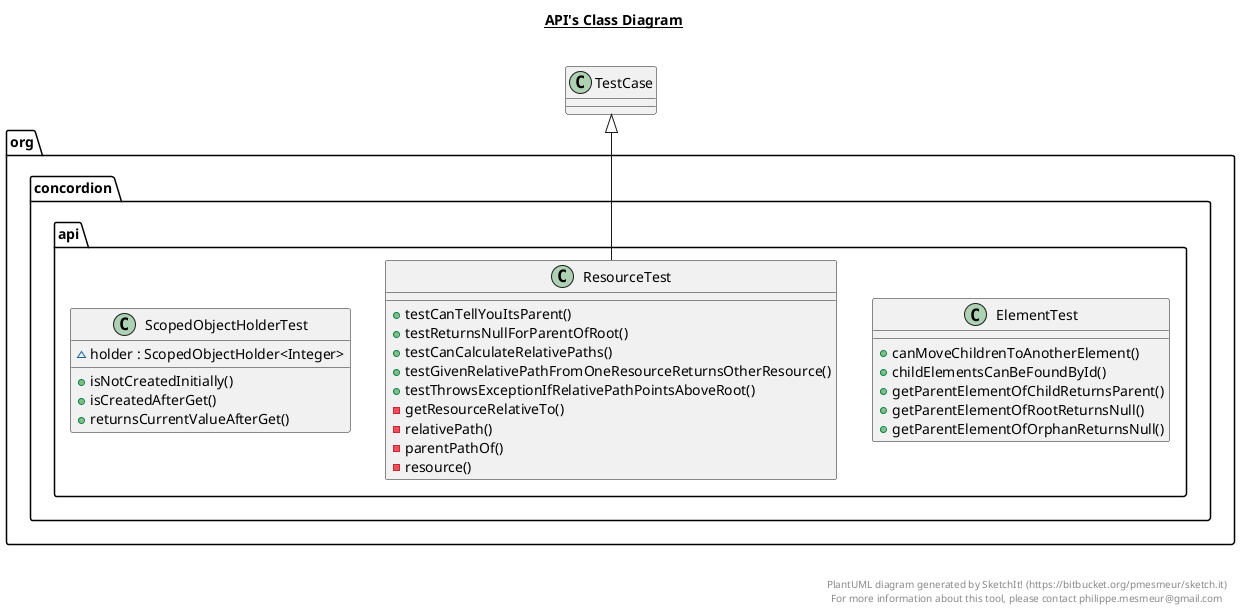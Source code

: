@startuml

title __API's Class Diagram__\n

  package org.concordion.api {
    class ElementTest {
        + canMoveChildrenToAnotherElement()
        + childElementsCanBeFoundById()
        + getParentElementOfChildReturnsParent()
        + getParentElementOfRootReturnsNull()
        + getParentElementOfOrphanReturnsNull()
    }
  }
  

  package org.concordion.api {
    class ResourceTest {
        + testCanTellYouItsParent()
        + testReturnsNullForParentOfRoot()
        + testCanCalculateRelativePaths()
        + testGivenRelativePathFromOneResourceReturnsOtherResource()
        + testThrowsExceptionIfRelativePathPointsAboveRoot()
        - getResourceRelativeTo()
        - relativePath()
        - parentPathOf()
        - resource()
    }
  }
  

  package org.concordion.api {
    class ScopedObjectHolderTest {
        ~ holder : ScopedObjectHolder<Integer>
        + isNotCreatedInitially()
        + isCreatedAfterGet()
        + returnsCurrentValueAfterGet()
    }
  }
  

  ResourceTest -up-|> TestCase


right footer


PlantUML diagram generated by SketchIt! (https://bitbucket.org/pmesmeur/sketch.it)
For more information about this tool, please contact philippe.mesmeur@gmail.com
endfooter

@enduml
